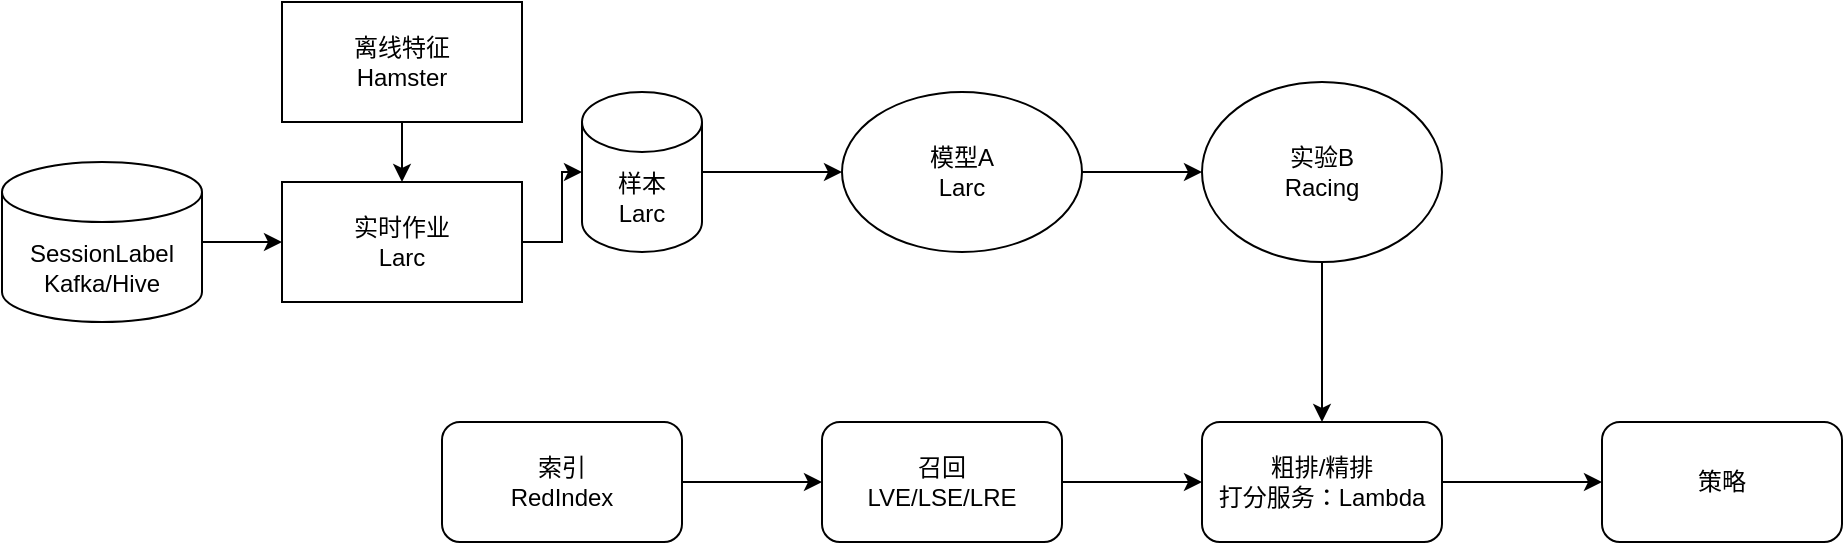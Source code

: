 <mxfile version="25.0.3">
  <diagram name="Page-1" id="4ohithZJhYFy9gZGZG-m">
    <mxGraphModel dx="1876" dy="650" grid="1" gridSize="10" guides="1" tooltips="1" connect="1" arrows="1" fold="1" page="1" pageScale="1" pageWidth="850" pageHeight="1100" math="0" shadow="0">
      <root>
        <mxCell id="0" />
        <mxCell id="1" parent="0" />
        <mxCell id="nGSwjGivShMAEDOQnhm3-12" value="" style="edgeStyle=orthogonalEdgeStyle;rounded=0;orthogonalLoop=1;jettySize=auto;html=1;" edge="1" parent="1" source="nGSwjGivShMAEDOQnhm3-5" target="nGSwjGivShMAEDOQnhm3-6">
          <mxGeometry relative="1" as="geometry" />
        </mxCell>
        <mxCell id="nGSwjGivShMAEDOQnhm3-5" value="索引&lt;div&gt;RedIndex&lt;/div&gt;" style="rounded=1;whiteSpace=wrap;html=1;" vertex="1" parent="1">
          <mxGeometry x="150" y="320" width="120" height="60" as="geometry" />
        </mxCell>
        <mxCell id="nGSwjGivShMAEDOQnhm3-13" value="" style="edgeStyle=orthogonalEdgeStyle;rounded=0;orthogonalLoop=1;jettySize=auto;html=1;" edge="1" parent="1" source="nGSwjGivShMAEDOQnhm3-6" target="nGSwjGivShMAEDOQnhm3-7">
          <mxGeometry relative="1" as="geometry" />
        </mxCell>
        <mxCell id="nGSwjGivShMAEDOQnhm3-6" value="召回&lt;div&gt;LVE/LSE/LRE&lt;/div&gt;" style="rounded=1;whiteSpace=wrap;html=1;" vertex="1" parent="1">
          <mxGeometry x="340" y="320" width="120" height="60" as="geometry" />
        </mxCell>
        <mxCell id="nGSwjGivShMAEDOQnhm3-14" value="" style="edgeStyle=orthogonalEdgeStyle;rounded=0;orthogonalLoop=1;jettySize=auto;html=1;" edge="1" parent="1" source="nGSwjGivShMAEDOQnhm3-7">
          <mxGeometry relative="1" as="geometry">
            <mxPoint x="730" y="350" as="targetPoint" />
          </mxGeometry>
        </mxCell>
        <mxCell id="nGSwjGivShMAEDOQnhm3-7" value="粗排/精排&lt;div&gt;打分服务：Lambda&lt;/div&gt;" style="rounded=1;whiteSpace=wrap;html=1;" vertex="1" parent="1">
          <mxGeometry x="530" y="320" width="120" height="60" as="geometry" />
        </mxCell>
        <mxCell id="nGSwjGivShMAEDOQnhm3-9" value="策略" style="rounded=1;whiteSpace=wrap;html=1;" vertex="1" parent="1">
          <mxGeometry x="730" y="320" width="120" height="60" as="geometry" />
        </mxCell>
        <mxCell id="nGSwjGivShMAEDOQnhm3-18" value="" style="edgeStyle=orthogonalEdgeStyle;rounded=0;orthogonalLoop=1;jettySize=auto;html=1;" edge="1" parent="1" source="nGSwjGivShMAEDOQnhm3-10" target="nGSwjGivShMAEDOQnhm3-11">
          <mxGeometry relative="1" as="geometry" />
        </mxCell>
        <mxCell id="nGSwjGivShMAEDOQnhm3-10" value="模型A&lt;div&gt;Larc&lt;/div&gt;" style="ellipse;whiteSpace=wrap;html=1;" vertex="1" parent="1">
          <mxGeometry x="350" y="155" width="120" height="80" as="geometry" />
        </mxCell>
        <mxCell id="nGSwjGivShMAEDOQnhm3-11" value="实验B&lt;div&gt;Racing&lt;/div&gt;" style="ellipse;whiteSpace=wrap;html=1;" vertex="1" parent="1">
          <mxGeometry x="530" y="150" width="120" height="90" as="geometry" />
        </mxCell>
        <mxCell id="nGSwjGivShMAEDOQnhm3-16" value="" style="endArrow=classic;html=1;rounded=0;exitX=0.5;exitY=1;exitDx=0;exitDy=0;entryX=0.5;entryY=0;entryDx=0;entryDy=0;" edge="1" parent="1" source="nGSwjGivShMAEDOQnhm3-11" target="nGSwjGivShMAEDOQnhm3-7">
          <mxGeometry width="50" height="50" relative="1" as="geometry">
            <mxPoint x="500" y="170" as="sourcePoint" />
            <mxPoint x="550" y="120" as="targetPoint" />
          </mxGeometry>
        </mxCell>
        <mxCell id="nGSwjGivShMAEDOQnhm3-21" value="" style="edgeStyle=orthogonalEdgeStyle;rounded=0;orthogonalLoop=1;jettySize=auto;html=1;" edge="1" parent="1" source="nGSwjGivShMAEDOQnhm3-20" target="nGSwjGivShMAEDOQnhm3-10">
          <mxGeometry relative="1" as="geometry" />
        </mxCell>
        <mxCell id="nGSwjGivShMAEDOQnhm3-20" value="样本&lt;div&gt;Larc&lt;/div&gt;" style="shape=cylinder3;whiteSpace=wrap;html=1;boundedLbl=1;backgroundOutline=1;size=15;" vertex="1" parent="1">
          <mxGeometry x="220" y="155" width="60" height="80" as="geometry" />
        </mxCell>
        <mxCell id="nGSwjGivShMAEDOQnhm3-26" value="" style="edgeStyle=orthogonalEdgeStyle;rounded=0;orthogonalLoop=1;jettySize=auto;html=1;" edge="1" parent="1" source="nGSwjGivShMAEDOQnhm3-23" target="nGSwjGivShMAEDOQnhm3-24">
          <mxGeometry relative="1" as="geometry" />
        </mxCell>
        <mxCell id="nGSwjGivShMAEDOQnhm3-23" value="离线特征&lt;div&gt;Hamster&lt;/div&gt;" style="rounded=0;whiteSpace=wrap;html=1;" vertex="1" parent="1">
          <mxGeometry x="70" y="110" width="120" height="60" as="geometry" />
        </mxCell>
        <mxCell id="nGSwjGivShMAEDOQnhm3-25" value="" style="edgeStyle=orthogonalEdgeStyle;rounded=0;orthogonalLoop=1;jettySize=auto;html=1;" edge="1" parent="1" source="nGSwjGivShMAEDOQnhm3-24" target="nGSwjGivShMAEDOQnhm3-20">
          <mxGeometry relative="1" as="geometry" />
        </mxCell>
        <mxCell id="nGSwjGivShMAEDOQnhm3-24" value="实时作业&lt;div&gt;Larc&lt;/div&gt;" style="rounded=0;whiteSpace=wrap;html=1;" vertex="1" parent="1">
          <mxGeometry x="70" y="200" width="120" height="60" as="geometry" />
        </mxCell>
        <mxCell id="nGSwjGivShMAEDOQnhm3-28" value="" style="edgeStyle=orthogonalEdgeStyle;rounded=0;orthogonalLoop=1;jettySize=auto;html=1;" edge="1" parent="1" source="nGSwjGivShMAEDOQnhm3-27" target="nGSwjGivShMAEDOQnhm3-24">
          <mxGeometry relative="1" as="geometry" />
        </mxCell>
        <mxCell id="nGSwjGivShMAEDOQnhm3-27" value="SessionLabel&lt;div&gt;Kafka/Hive&lt;/div&gt;" style="shape=cylinder3;whiteSpace=wrap;html=1;boundedLbl=1;backgroundOutline=1;size=15;" vertex="1" parent="1">
          <mxGeometry x="-70" y="190" width="100" height="80" as="geometry" />
        </mxCell>
      </root>
    </mxGraphModel>
  </diagram>
</mxfile>
